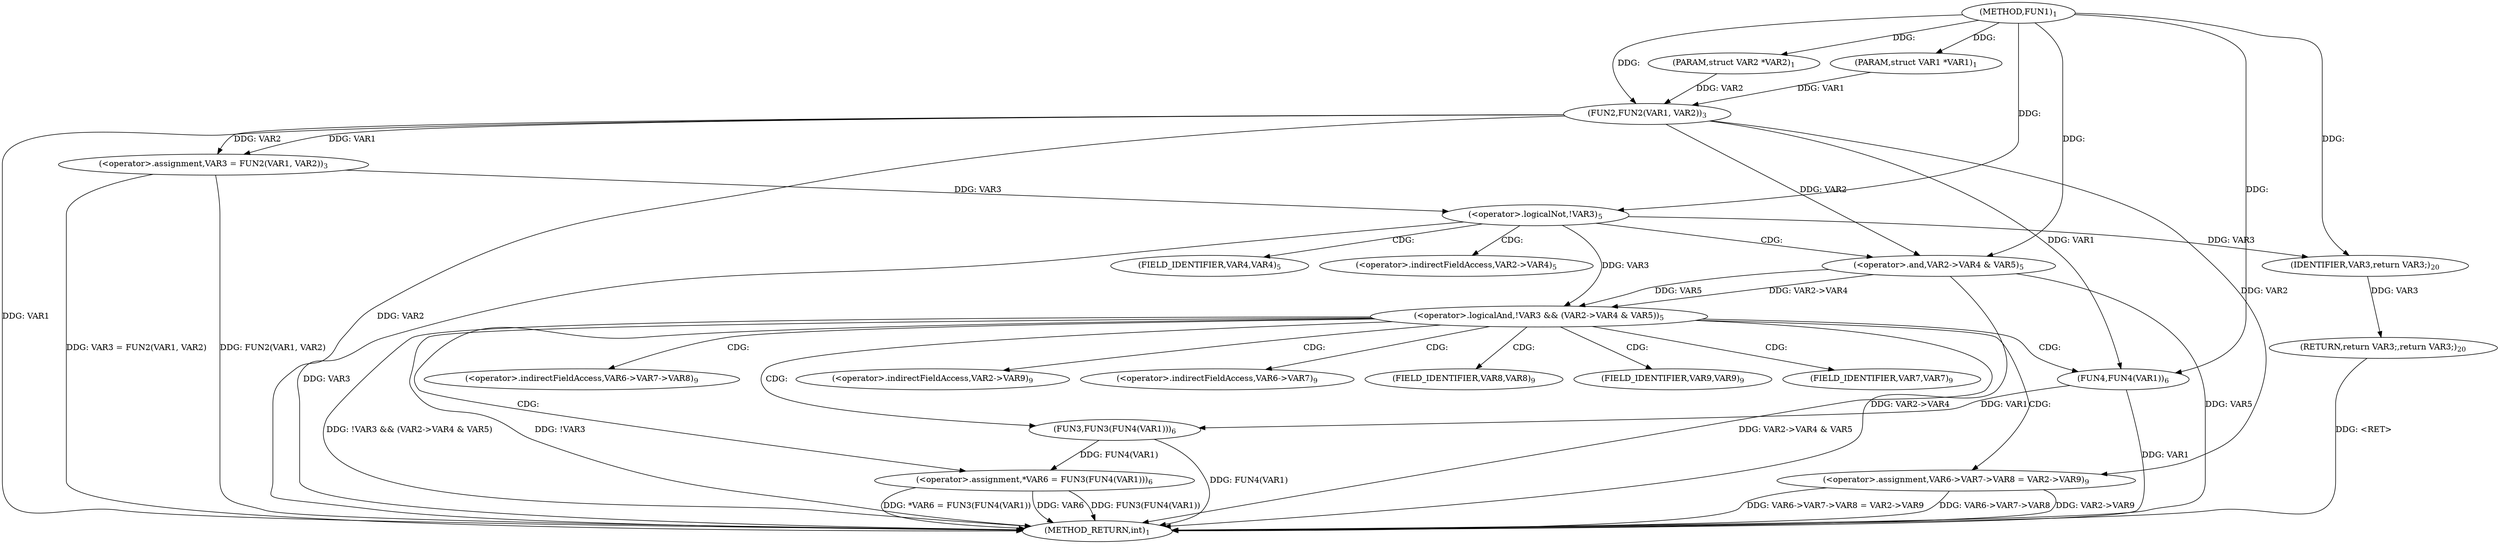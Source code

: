 digraph "FUN1" {  
"8" [label = <(METHOD,FUN1)<SUB>1</SUB>> ]
"45" [label = <(METHOD_RETURN,int)<SUB>1</SUB>> ]
"9" [label = <(PARAM,struct VAR1 *VAR1)<SUB>1</SUB>> ]
"10" [label = <(PARAM,struct VAR2 *VAR2)<SUB>1</SUB>> ]
"13" [label = <(&lt;operator&gt;.assignment,VAR3 = FUN2(VAR1, VAR2))<SUB>3</SUB>> ]
"43" [label = <(RETURN,return VAR3;,return VAR3;)<SUB>20</SUB>> ]
"19" [label = <(&lt;operator&gt;.logicalAnd,!VAR3 &amp;&amp; (VAR2-&gt;VAR4 &amp; VAR5))<SUB>5</SUB>> ]
"44" [label = <(IDENTIFIER,VAR3,return VAR3;)<SUB>20</SUB>> ]
"15" [label = <(FUN2,FUN2(VAR1, VAR2))<SUB>3</SUB>> ]
"29" [label = <(&lt;operator&gt;.assignment,*VAR6 = FUN3(FUN4(VAR1)))<SUB>6</SUB>> ]
"34" [label = <(&lt;operator&gt;.assignment,VAR6-&gt;VAR7-&gt;VAR8 = VAR2-&gt;VAR9)<SUB>9</SUB>> ]
"20" [label = <(&lt;operator&gt;.logicalNot,!VAR3)<SUB>5</SUB>> ]
"22" [label = <(&lt;operator&gt;.and,VAR2-&gt;VAR4 &amp; VAR5)<SUB>5</SUB>> ]
"31" [label = <(FUN3,FUN3(FUN4(VAR1)))<SUB>6</SUB>> ]
"32" [label = <(FUN4,FUN4(VAR1))<SUB>6</SUB>> ]
"23" [label = <(&lt;operator&gt;.indirectFieldAccess,VAR2-&gt;VAR4)<SUB>5</SUB>> ]
"35" [label = <(&lt;operator&gt;.indirectFieldAccess,VAR6-&gt;VAR7-&gt;VAR8)<SUB>9</SUB>> ]
"40" [label = <(&lt;operator&gt;.indirectFieldAccess,VAR2-&gt;VAR9)<SUB>9</SUB>> ]
"25" [label = <(FIELD_IDENTIFIER,VAR4,VAR4)<SUB>5</SUB>> ]
"36" [label = <(&lt;operator&gt;.indirectFieldAccess,VAR6-&gt;VAR7)<SUB>9</SUB>> ]
"39" [label = <(FIELD_IDENTIFIER,VAR8,VAR8)<SUB>9</SUB>> ]
"42" [label = <(FIELD_IDENTIFIER,VAR9,VAR9)<SUB>9</SUB>> ]
"38" [label = <(FIELD_IDENTIFIER,VAR7,VAR7)<SUB>9</SUB>> ]
  "43" -> "45"  [ label = "DDG: &lt;RET&gt;"] 
  "15" -> "45"  [ label = "DDG: VAR1"] 
  "15" -> "45"  [ label = "DDG: VAR2"] 
  "13" -> "45"  [ label = "DDG: FUN2(VAR1, VAR2)"] 
  "13" -> "45"  [ label = "DDG: VAR3 = FUN2(VAR1, VAR2)"] 
  "20" -> "45"  [ label = "DDG: VAR3"] 
  "19" -> "45"  [ label = "DDG: !VAR3"] 
  "22" -> "45"  [ label = "DDG: VAR2-&gt;VAR4"] 
  "19" -> "45"  [ label = "DDG: VAR2-&gt;VAR4 &amp; VAR5"] 
  "19" -> "45"  [ label = "DDG: !VAR3 &amp;&amp; (VAR2-&gt;VAR4 &amp; VAR5)"] 
  "29" -> "45"  [ label = "DDG: VAR6"] 
  "32" -> "45"  [ label = "DDG: VAR1"] 
  "31" -> "45"  [ label = "DDG: FUN4(VAR1)"] 
  "29" -> "45"  [ label = "DDG: FUN3(FUN4(VAR1))"] 
  "29" -> "45"  [ label = "DDG: *VAR6 = FUN3(FUN4(VAR1))"] 
  "34" -> "45"  [ label = "DDG: VAR6-&gt;VAR7-&gt;VAR8"] 
  "34" -> "45"  [ label = "DDG: VAR2-&gt;VAR9"] 
  "34" -> "45"  [ label = "DDG: VAR6-&gt;VAR7-&gt;VAR8 = VAR2-&gt;VAR9"] 
  "22" -> "45"  [ label = "DDG: VAR5"] 
  "8" -> "9"  [ label = "DDG: "] 
  "8" -> "10"  [ label = "DDG: "] 
  "15" -> "13"  [ label = "DDG: VAR1"] 
  "15" -> "13"  [ label = "DDG: VAR2"] 
  "44" -> "43"  [ label = "DDG: VAR3"] 
  "20" -> "44"  [ label = "DDG: VAR3"] 
  "8" -> "44"  [ label = "DDG: "] 
  "9" -> "15"  [ label = "DDG: VAR1"] 
  "8" -> "15"  [ label = "DDG: "] 
  "10" -> "15"  [ label = "DDG: VAR2"] 
  "20" -> "19"  [ label = "DDG: VAR3"] 
  "22" -> "19"  [ label = "DDG: VAR2-&gt;VAR4"] 
  "22" -> "19"  [ label = "DDG: VAR5"] 
  "31" -> "29"  [ label = "DDG: FUN4(VAR1)"] 
  "15" -> "34"  [ label = "DDG: VAR2"] 
  "13" -> "20"  [ label = "DDG: VAR3"] 
  "8" -> "20"  [ label = "DDG: "] 
  "15" -> "22"  [ label = "DDG: VAR2"] 
  "8" -> "22"  [ label = "DDG: "] 
  "32" -> "31"  [ label = "DDG: VAR1"] 
  "15" -> "32"  [ label = "DDG: VAR1"] 
  "8" -> "32"  [ label = "DDG: "] 
  "19" -> "40"  [ label = "CDG: "] 
  "19" -> "29"  [ label = "CDG: "] 
  "19" -> "34"  [ label = "CDG: "] 
  "19" -> "32"  [ label = "CDG: "] 
  "19" -> "42"  [ label = "CDG: "] 
  "19" -> "36"  [ label = "CDG: "] 
  "19" -> "35"  [ label = "CDG: "] 
  "19" -> "38"  [ label = "CDG: "] 
  "19" -> "39"  [ label = "CDG: "] 
  "19" -> "31"  [ label = "CDG: "] 
  "20" -> "23"  [ label = "CDG: "] 
  "20" -> "25"  [ label = "CDG: "] 
  "20" -> "22"  [ label = "CDG: "] 
}
